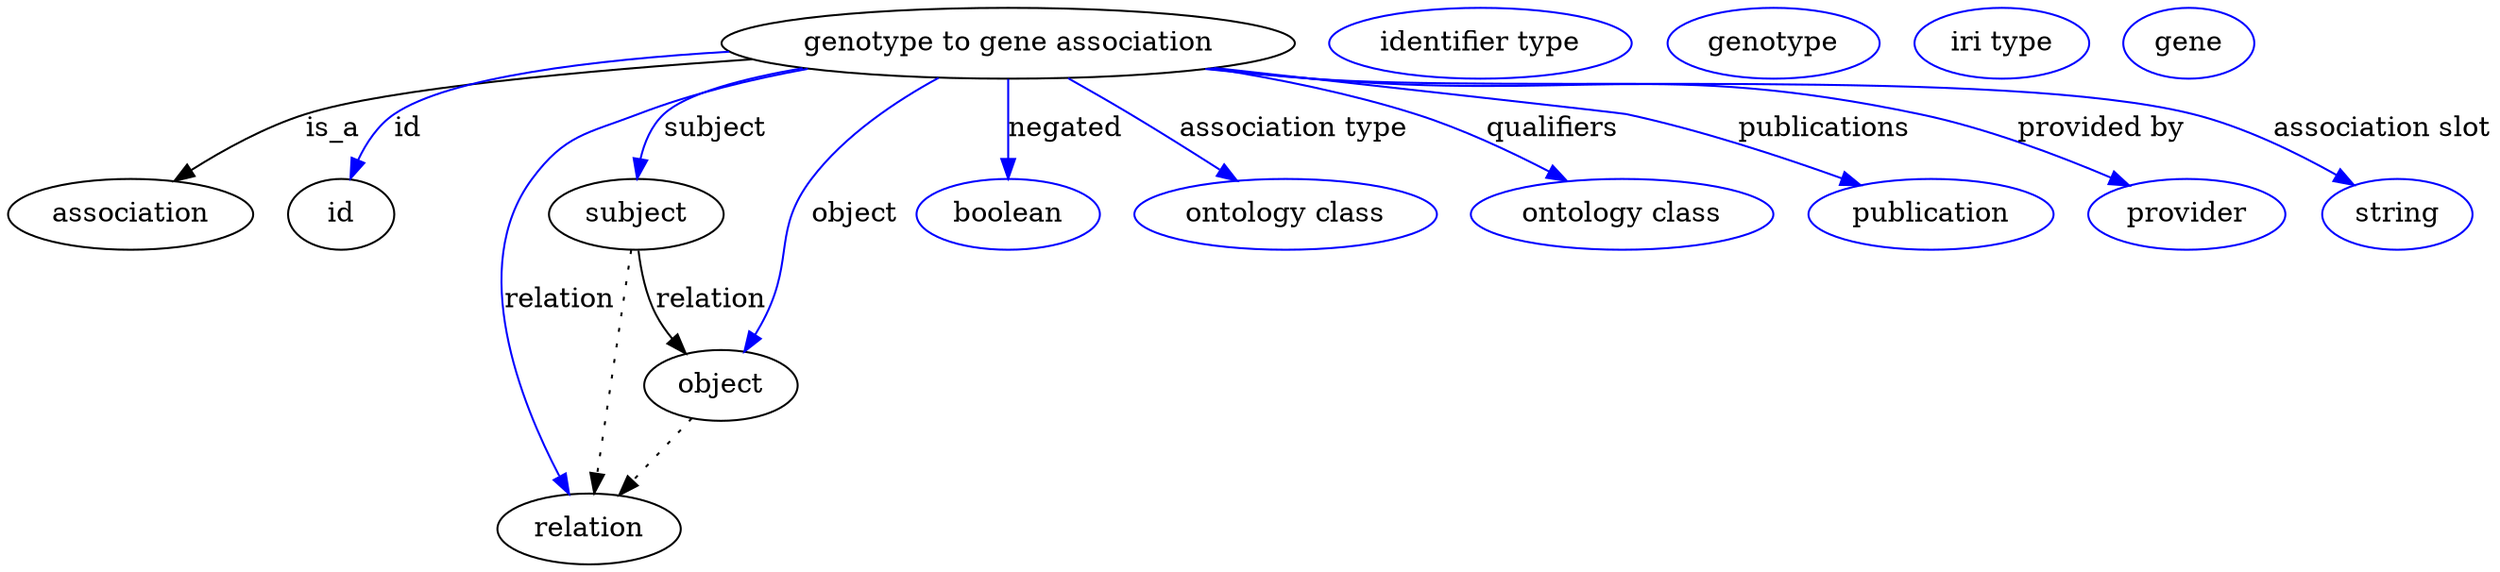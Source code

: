 digraph {
	graph [bb="0,0,1050.7,281"];
	node [label="\N"];
	"genotype to gene association"	 [height=0.5,
		label="genotype to gene association",
		pos="437.4,263",
		width=3.1117];
	association	 [height=0.5,
		pos="49.402,177",
		width=1.3723];
	"genotype to gene association" -> association	 [label=is_a,
		lp="145.68,220",
		pos="e,71.092,193.3 335.48,255.46 262.2,249.18 170.17,239.29 133.85,227 114.69,220.52 95.144,209.3 79.687,199.12"];
	id	 [height=0.5,
		pos="143.4,177",
		width=0.75];
	"genotype to gene association" -> id	 [color=blue,
		label=id,
		lp="179.85,220",
		pos="e,149.46,194.66 330.28,257.71 268.89,252.89 199.1,243.84 173.51,227 165.06,221.44 158.62,212.6 153.91,203.9",
		style=solid];
	subject	 [height=0.5,
		pos="276.4,177",
		width=0.97656];
	"genotype to gene association" -> subject	 [color=blue,
		label=subject,
		lp="314.23,220",
		pos="e,278.37,195.06 358.76,250.13 330.9,244.17 303.94,236.33 293.75,227 287.46,221.24 283.45,213.09 280.89,205.03",
		style=solid];
	relation	 [height=0.5,
		pos="256.4,18",
		width=1.031];
	"genotype to gene association" -> relation	 [color=blue,
		label=relation,
		lp="240.78,134",
		pos="e,247,35.476 356.96,250.4 331.83,244.93 304.42,237.34 280.4,227 256.85,216.86 246.28,216.56 232.4,195 202.59,148.68 225.71,81.424 \
242.65,44.586",
		style=solid];
	object	 [height=0.5,
		pos="316.4,91",
		width=0.88096];
	"genotype to gene association" -> object	 [color=blue,
		label=object,
		lp="373.51,177",
		pos="e,325.12,108.39 409.5,245.53 392,233.3 370.18,215.51 356.19,195 338.23,168.67 345.29,156.57 333.4,127 332.16,123.92 330.79,120.73 \
329.38,117.58",
		style=solid];
	negated	 [color=blue,
		height=0.5,
		label=boolean,
		pos="437.4,177",
		width=1.0584];
	"genotype to gene association" -> negated	 [color=blue,
		label=negated,
		lp="459.17,220",
		pos="e,437.4,195.21 437.4,244.76 437.4,233.36 437.4,218.43 437.4,205.49",
		style=solid];
	"association type"	 [color=blue,
		height=0.5,
		label="ontology class",
		pos="554.4,177",
		width=1.6931];
	"genotype to gene association" -> "association type"	 [color=blue,
		label="association type",
		lp="548.31,220",
		pos="e,531.67,193.71 461.36,245.39 479.3,232.2 503.98,214.06 523.42,199.77",
		style=solid];
	qualifiers	 [color=blue,
		height=0.5,
		label="ontology class",
		pos="694.4,177",
		width=1.6931];
	"genotype to gene association" -> qualifiers	 [color=blue,
		label=qualifiers,
		lp="654.45,220",
		pos="e,667.24,193.38 514.23,249.85 540.98,244.19 570.91,236.63 597.4,227 618.33,219.39 640.48,208.24 658.33,198.39",
		style=solid];
	publications	 [color=blue,
		height=0.5,
		label=publication,
		pos="823.4,177",
		width=1.3859];
	"genotype to gene association" -> publications	 [color=blue,
		label=publications,
		lp="765.62,220",
		pos="e,791.12,190.73 519.4,250.74 532.45,248.8 545.79,246.84 558.4,245 614.38,236.84 629.5,240.64 684.4,227 717.76,218.71 754.29,205.39 \
781.53,194.59",
		style=solid];
	"provided by"	 [color=blue,
		height=0.5,
		label=provider,
		pos="931.4,177",
		width=1.1129];
	"genotype to gene association" -> "provided by"	 [color=blue,
		label="provided by",
		lp="881.03,220",
		pos="e,904.19,190.39 517.02,250.3 530.8,248.34 545,246.49 558.4,245 666.92,232.96 696.92,251.13 803.4,227 835.38,219.75 869.92,205.88 \
895.05,194.58",
		style=solid];
	"association slot"	 [color=blue,
		height=0.5,
		label=string,
		pos="1020.4,177",
		width=0.8403];
	"genotype to gene association" -> "association slot"	 [color=blue,
		label="association slot",
		lp="998.37,220",
		pos="e,999.5,190.4 516.02,250.17 530.1,248.19 544.66,246.36 558.4,245 638.11,237.1 840.85,247.04 918.4,227 944.12,220.36 971,206.86 990.71,\
195.57",
		style=solid];
	association_id	 [color=blue,
		height=0.5,
		label="identifier type",
		pos="626.4,263",
		width=1.652];
	subject -> relation	 [pos="e,258.67,36.027 274.11,158.76 270.64,131.21 264.04,78.735 259.95,46.223",
		style=dotted];
	subject -> object	 [label=relation,
		lp="312.78,134",
		pos="e,302.82,107.46 279.98,158.87 282.29,149.13 285.78,137.08 290.64,127 292.43,123.29 294.6,119.56 296.91,115.97"];
	"genotype to gene association_subject"	 [color=blue,
		height=0.5,
		label=genotype,
		pos="746.4,263",
		width=1.1812];
	"genotype to gene association_relation"	 [color=blue,
		height=0.5,
		label="iri type",
		pos="842.4,263",
		width=0.9834];
	object -> relation	 [pos="e,270.17,34.752 302.79,74.435 295.09,65.075 285.33,53.191 276.74,42.745",
		style=dotted];
	"genotype to gene association_object"	 [color=blue,
		height=0.5,
		label=gene,
		pos="922.4,263",
		width=0.75];
}
